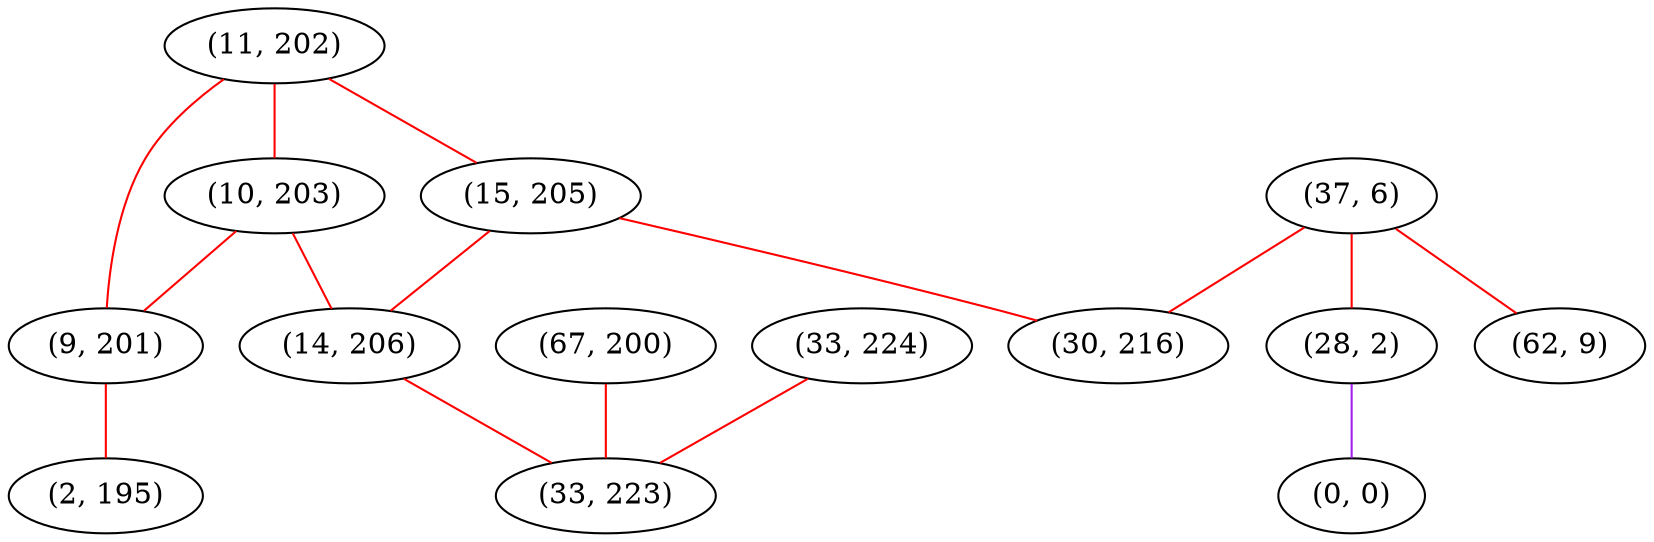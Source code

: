 graph "" {
"(11, 202)";
"(15, 205)";
"(10, 203)";
"(37, 6)";
"(62, 9)";
"(9, 201)";
"(67, 200)";
"(28, 2)";
"(0, 0)";
"(2, 195)";
"(14, 206)";
"(33, 224)";
"(30, 216)";
"(33, 223)";
"(11, 202)" -- "(15, 205)"  [color=red, key=0, weight=1];
"(11, 202)" -- "(10, 203)"  [color=red, key=0, weight=1];
"(11, 202)" -- "(9, 201)"  [color=red, key=0, weight=1];
"(15, 205)" -- "(30, 216)"  [color=red, key=0, weight=1];
"(15, 205)" -- "(14, 206)"  [color=red, key=0, weight=1];
"(10, 203)" -- "(9, 201)"  [color=red, key=0, weight=1];
"(10, 203)" -- "(14, 206)"  [color=red, key=0, weight=1];
"(37, 6)" -- "(28, 2)"  [color=red, key=0, weight=1];
"(37, 6)" -- "(62, 9)"  [color=red, key=0, weight=1];
"(37, 6)" -- "(30, 216)"  [color=red, key=0, weight=1];
"(9, 201)" -- "(2, 195)"  [color=red, key=0, weight=1];
"(67, 200)" -- "(33, 223)"  [color=red, key=0, weight=1];
"(28, 2)" -- "(0, 0)"  [color=purple, key=0, weight=4];
"(14, 206)" -- "(33, 223)"  [color=red, key=0, weight=1];
"(33, 224)" -- "(33, 223)"  [color=red, key=0, weight=1];
}

